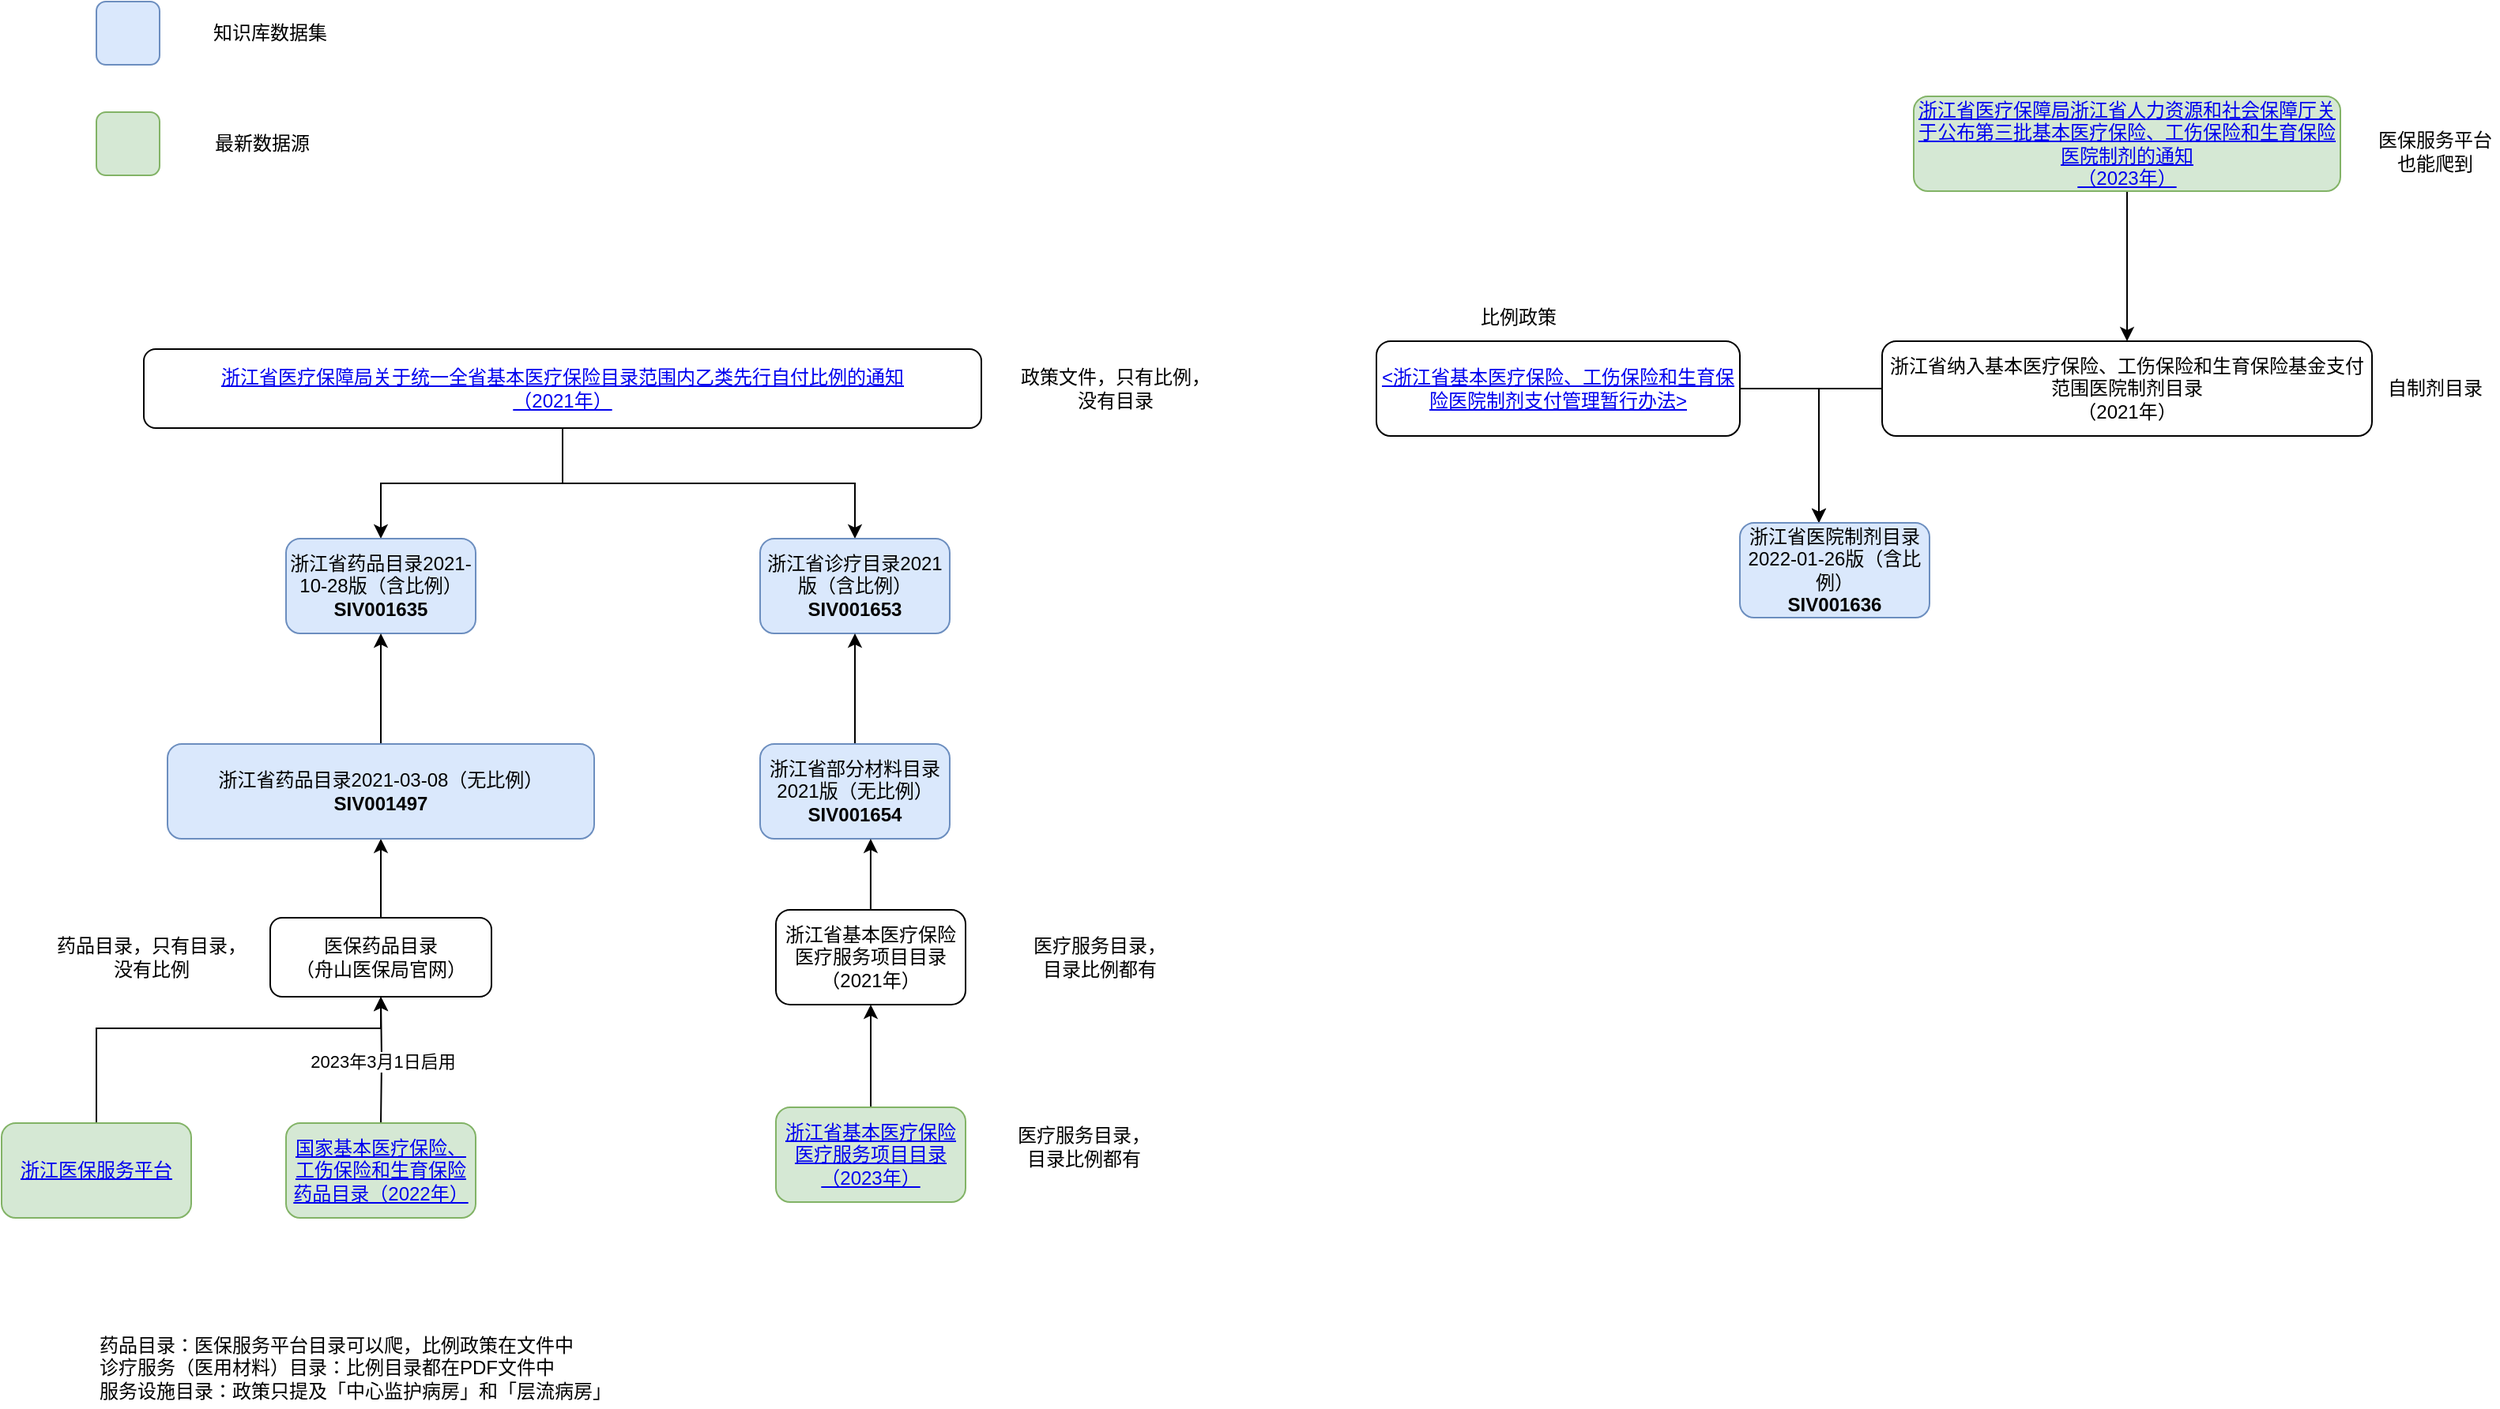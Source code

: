 <mxfile version="23.0.2" type="github">
  <diagram name="Page-1" id="BYAd6YRiUkzF32hPVrgd">
    <mxGraphModel dx="2924" dy="2246" grid="1" gridSize="10" guides="1" tooltips="1" connect="1" arrows="1" fold="1" page="1" pageScale="1" pageWidth="850" pageHeight="1100" math="0" shadow="0">
      <root>
        <mxCell id="0" />
        <mxCell id="1" parent="0" />
        <mxCell id="m9JA2agfg_9Ffgb6oEko-12" style="edgeStyle=orthogonalEdgeStyle;rounded=0;orthogonalLoop=1;jettySize=auto;html=1;entryX=0.5;entryY=0;entryDx=0;entryDy=0;" parent="1" source="m9JA2agfg_9Ffgb6oEko-3" target="m9JA2agfg_9Ffgb6oEko-5" edge="1">
          <mxGeometry relative="1" as="geometry" />
        </mxCell>
        <mxCell id="m9JA2agfg_9Ffgb6oEko-15" style="edgeStyle=orthogonalEdgeStyle;rounded=0;orthogonalLoop=1;jettySize=auto;html=1;entryX=0.5;entryY=0;entryDx=0;entryDy=0;" parent="1" source="m9JA2agfg_9Ffgb6oEko-3" target="m9JA2agfg_9Ffgb6oEko-6" edge="1">
          <mxGeometry relative="1" as="geometry" />
        </mxCell>
        <mxCell id="m9JA2agfg_9Ffgb6oEko-3" value="&lt;a href=&quot;http://ybj.zj.gov.cn/art/2021/11/29/art_1229262886_58828981.html&quot;&gt;浙江省医疗保障局关于统一全省基本医疗保险目录范围内乙类先行自付比例的通知&lt;br&gt;（2021年）&lt;/a&gt;" style="rounded=1;whiteSpace=wrap;html=1;" parent="1" vertex="1">
          <mxGeometry x="50" y="50" width="530" height="50" as="geometry" />
        </mxCell>
        <mxCell id="m9JA2agfg_9Ffgb6oEko-5" value="浙江省药品目录2021-10-28版（含比例）&lt;br&gt;&lt;b&gt;SIV001635&lt;/b&gt;" style="rounded=1;whiteSpace=wrap;html=1;fillColor=#dae8fc;strokeColor=#6c8ebf;" parent="1" vertex="1">
          <mxGeometry x="140" y="170" width="120" height="60" as="geometry" />
        </mxCell>
        <mxCell id="m9JA2agfg_9Ffgb6oEko-6" value="浙江省诊疗目录2021版（含比例）&lt;br&gt;&lt;b&gt;SIV001653&lt;/b&gt;" style="rounded=1;whiteSpace=wrap;html=1;fillColor=#dae8fc;strokeColor=#6c8ebf;" parent="1" vertex="1">
          <mxGeometry x="440" y="170" width="120" height="60" as="geometry" />
        </mxCell>
        <mxCell id="m9JA2agfg_9Ffgb6oEko-7" value="政策文件，只有比例，没有目录" style="text;html=1;strokeColor=none;fillColor=none;align=center;verticalAlign=middle;whiteSpace=wrap;rounded=0;" parent="1" vertex="1">
          <mxGeometry x="600" y="60" width="130" height="30" as="geometry" />
        </mxCell>
        <mxCell id="m9JA2agfg_9Ffgb6oEko-13" style="edgeStyle=orthogonalEdgeStyle;rounded=0;orthogonalLoop=1;jettySize=auto;html=1;" parent="1" source="m9JA2agfg_9Ffgb6oEko-8" target="m9JA2agfg_9Ffgb6oEko-11" edge="1">
          <mxGeometry relative="1" as="geometry" />
        </mxCell>
        <mxCell id="m9JA2agfg_9Ffgb6oEko-8" value="医保药品目录&lt;br&gt;（舟山医保局官网）" style="rounded=1;whiteSpace=wrap;html=1;" parent="1" vertex="1">
          <mxGeometry x="130" y="410" width="140" height="50" as="geometry" />
        </mxCell>
        <mxCell id="m9JA2agfg_9Ffgb6oEko-9" value="药品目录，只有目录，没有比例" style="text;html=1;strokeColor=none;fillColor=none;align=center;verticalAlign=middle;whiteSpace=wrap;rounded=0;" parent="1" vertex="1">
          <mxGeometry x="-10" y="420" width="130" height="30" as="geometry" />
        </mxCell>
        <mxCell id="m9JA2agfg_9Ffgb6oEko-14" style="edgeStyle=orthogonalEdgeStyle;rounded=0;orthogonalLoop=1;jettySize=auto;html=1;entryX=0.5;entryY=1;entryDx=0;entryDy=0;" parent="1" source="m9JA2agfg_9Ffgb6oEko-11" target="m9JA2agfg_9Ffgb6oEko-5" edge="1">
          <mxGeometry relative="1" as="geometry" />
        </mxCell>
        <mxCell id="m9JA2agfg_9Ffgb6oEko-11" value="浙江省药品目录2021-03-08（无比例）&lt;br&gt;&lt;div&gt;&lt;b&gt;SIV001497&lt;/b&gt;&lt;/div&gt;" style="rounded=1;whiteSpace=wrap;html=1;fillColor=#dae8fc;strokeColor=#6c8ebf;" parent="1" vertex="1">
          <mxGeometry x="65" y="300" width="270" height="60" as="geometry" />
        </mxCell>
        <mxCell id="m9JA2agfg_9Ffgb6oEko-16" value="浙江省基本医疗保险医疗服务项目目录（2021年）" style="rounded=1;whiteSpace=wrap;html=1;" parent="1" vertex="1">
          <mxGeometry x="450" y="405" width="120" height="60" as="geometry" />
        </mxCell>
        <mxCell id="m9JA2agfg_9Ffgb6oEko-21" style="edgeStyle=orthogonalEdgeStyle;rounded=0;orthogonalLoop=1;jettySize=auto;html=1;" parent="1" source="m9JA2agfg_9Ffgb6oEko-17" target="m9JA2agfg_9Ffgb6oEko-6" edge="1">
          <mxGeometry relative="1" as="geometry" />
        </mxCell>
        <mxCell id="m9JA2agfg_9Ffgb6oEko-17" value="浙江省部分材料目录2021版（无比例）&lt;br&gt;&lt;b&gt;SIV001654&lt;/b&gt;" style="rounded=1;whiteSpace=wrap;html=1;fillColor=#dae8fc;strokeColor=#6c8ebf;" parent="1" vertex="1">
          <mxGeometry x="440" y="300" width="120" height="60" as="geometry" />
        </mxCell>
        <mxCell id="m9JA2agfg_9Ffgb6oEko-19" style="edgeStyle=orthogonalEdgeStyle;rounded=0;orthogonalLoop=1;jettySize=auto;html=1;entryX=0.583;entryY=1;entryDx=0;entryDy=0;entryPerimeter=0;" parent="1" source="m9JA2agfg_9Ffgb6oEko-16" target="m9JA2agfg_9Ffgb6oEko-17" edge="1">
          <mxGeometry relative="1" as="geometry" />
        </mxCell>
        <mxCell id="m9JA2agfg_9Ffgb6oEko-20" value="医疗服务目录，&lt;br&gt;目录比例都有" style="text;html=1;strokeColor=none;fillColor=none;align=center;verticalAlign=middle;whiteSpace=wrap;rounded=0;" parent="1" vertex="1">
          <mxGeometry x="590" y="420" width="130" height="30" as="geometry" />
        </mxCell>
        <mxCell id="m9JA2agfg_9Ffgb6oEko-24" style="edgeStyle=orthogonalEdgeStyle;rounded=0;orthogonalLoop=1;jettySize=auto;html=1;entryX=0.5;entryY=1;entryDx=0;entryDy=0;" parent="1" target="m9JA2agfg_9Ffgb6oEko-8" edge="1">
          <mxGeometry relative="1" as="geometry">
            <mxPoint x="200" y="540" as="sourcePoint" />
          </mxGeometry>
        </mxCell>
        <mxCell id="UEc5cqNhAxj1e3aGzfUv-5" value="2023年3月1日启用" style="edgeLabel;html=1;align=center;verticalAlign=middle;resizable=0;points=[];" vertex="1" connectable="0" parent="m9JA2agfg_9Ffgb6oEko-24">
          <mxGeometry x="0.205" y="-1" relative="1" as="geometry">
            <mxPoint y="9" as="offset" />
          </mxGeometry>
        </mxCell>
        <mxCell id="UEc5cqNhAxj1e3aGzfUv-2" style="edgeStyle=orthogonalEdgeStyle;rounded=0;orthogonalLoop=1;jettySize=auto;html=1;entryX=0.5;entryY=1;entryDx=0;entryDy=0;" edge="1" parent="1" source="UEc5cqNhAxj1e3aGzfUv-1" target="m9JA2agfg_9Ffgb6oEko-16">
          <mxGeometry relative="1" as="geometry" />
        </mxCell>
        <mxCell id="UEc5cqNhAxj1e3aGzfUv-1" value="&lt;a href=&quot;http://ybj.zj.gov.cn/art/2023/1/10/art_1229225636_5052263.html&quot;&gt;浙江省基本医疗保险医疗服务项目目录（2023年）&lt;/a&gt;" style="rounded=1;whiteSpace=wrap;html=1;fillColor=#d5e8d4;strokeColor=#82b366;" vertex="1" parent="1">
          <mxGeometry x="450" y="530" width="120" height="60" as="geometry" />
        </mxCell>
        <mxCell id="UEc5cqNhAxj1e3aGzfUv-4" value="&lt;a href=&quot;http://ybj.zj.gov.cn/art/2023/3/1/art_1229225636_5074403.html&quot;&gt;国家基本医疗保险、工伤保险和生育保险药品目录（2022年）&lt;/a&gt;" style="rounded=1;whiteSpace=wrap;html=1;fillColor=#d5e8d4;strokeColor=#82b366;" vertex="1" parent="1">
          <mxGeometry x="140" y="540" width="120" height="60" as="geometry" />
        </mxCell>
        <mxCell id="UEc5cqNhAxj1e3aGzfUv-7" style="edgeStyle=orthogonalEdgeStyle;rounded=0;orthogonalLoop=1;jettySize=auto;html=1;" edge="1" parent="1" source="UEc5cqNhAxj1e3aGzfUv-6" target="m9JA2agfg_9Ffgb6oEko-8">
          <mxGeometry relative="1" as="geometry">
            <Array as="points">
              <mxPoint x="20" y="480" />
              <mxPoint x="200" y="480" />
            </Array>
          </mxGeometry>
        </mxCell>
        <mxCell id="UEc5cqNhAxj1e3aGzfUv-6" value="&lt;a href=&quot;https://zhyb.ybj.zj.gov.cn/#/search/MedicalTreatment&quot;&gt;浙江医保服务平台&lt;/a&gt;" style="rounded=1;whiteSpace=wrap;html=1;fillColor=#d5e8d4;strokeColor=#82b366;" vertex="1" parent="1">
          <mxGeometry x="-40" y="540" width="120" height="60" as="geometry" />
        </mxCell>
        <mxCell id="UEc5cqNhAxj1e3aGzfUv-11" style="edgeStyle=orthogonalEdgeStyle;rounded=0;orthogonalLoop=1;jettySize=auto;html=1;" edge="1" parent="1" source="UEc5cqNhAxj1e3aGzfUv-8" target="UEc5cqNhAxj1e3aGzfUv-10">
          <mxGeometry relative="1" as="geometry">
            <Array as="points">
              <mxPoint x="1110" y="75" />
            </Array>
          </mxGeometry>
        </mxCell>
        <mxCell id="UEc5cqNhAxj1e3aGzfUv-8" value="&lt;a href=&quot;https://zjjcmspublic.oss-cn-hangzhou-zwynet-d01-a.internet.cloud.zj.gov.cn/jcms_files/jcms1/web3190/site/attach/0/edf8e19eb4f746cc884567a6b8a70e32.pdf&quot;&gt;&amp;lt;浙江省基本医疗保险、工伤保险和生育保险医院制剂支付管理暂行办法&amp;gt;&lt;/a&gt;" style="rounded=1;whiteSpace=wrap;html=1;" vertex="1" parent="1">
          <mxGeometry x="830" y="45" width="230" height="60" as="geometry" />
        </mxCell>
        <mxCell id="UEc5cqNhAxj1e3aGzfUv-12" style="edgeStyle=orthogonalEdgeStyle;rounded=0;orthogonalLoop=1;jettySize=auto;html=1;" edge="1" parent="1" source="UEc5cqNhAxj1e3aGzfUv-9" target="UEc5cqNhAxj1e3aGzfUv-10">
          <mxGeometry relative="1" as="geometry">
            <Array as="points">
              <mxPoint x="1110" y="75" />
            </Array>
          </mxGeometry>
        </mxCell>
        <mxCell id="UEc5cqNhAxj1e3aGzfUv-9" value="浙江省纳入基本医疗保险、工伤保险和生育保险基金支付范围医院制剂目录&lt;br&gt;（2021年）" style="rounded=1;whiteSpace=wrap;html=1;" vertex="1" parent="1">
          <mxGeometry x="1150" y="45" width="310" height="60" as="geometry" />
        </mxCell>
        <mxCell id="UEc5cqNhAxj1e3aGzfUv-10" value="浙江省医院制剂目录2022-01-26版（含比例）&lt;br&gt;&lt;b&gt;SIV001636&lt;/b&gt;" style="rounded=1;whiteSpace=wrap;html=1;fillColor=#dae8fc;strokeColor=#6c8ebf;" vertex="1" parent="1">
          <mxGeometry x="1060" y="160" width="120" height="60" as="geometry" />
        </mxCell>
        <mxCell id="UEc5cqNhAxj1e3aGzfUv-16" style="rounded=0;orthogonalLoop=1;jettySize=auto;html=1;" edge="1" parent="1" source="UEc5cqNhAxj1e3aGzfUv-14" target="UEc5cqNhAxj1e3aGzfUv-9">
          <mxGeometry relative="1" as="geometry" />
        </mxCell>
        <mxCell id="UEc5cqNhAxj1e3aGzfUv-14" value="&lt;a href=&quot;http://ybj.zj.gov.cn/art/2023/12/29/art_1229113757_2506286.html&quot;&gt;浙江省医疗保障局浙江省人力资源和社会保障厅关于公布第三批基本医疗保险、工伤保险和生育保险医院制剂的通知&lt;br&gt;（2023年）&lt;/a&gt;" style="rounded=1;whiteSpace=wrap;html=1;fillColor=#d5e8d4;strokeColor=#82b366;" vertex="1" parent="1">
          <mxGeometry x="1170" y="-110" width="270" height="60" as="geometry" />
        </mxCell>
        <mxCell id="UEc5cqNhAxj1e3aGzfUv-17" value="" style="rounded=1;whiteSpace=wrap;html=1;fillColor=#dae8fc;strokeColor=#6c8ebf;" vertex="1" parent="1">
          <mxGeometry x="20" y="-170" width="40" height="40" as="geometry" />
        </mxCell>
        <mxCell id="UEc5cqNhAxj1e3aGzfUv-18" value="知识库数据集" style="text;html=1;strokeColor=none;fillColor=none;align=center;verticalAlign=middle;whiteSpace=wrap;rounded=0;" vertex="1" parent="1">
          <mxGeometry x="65" y="-165" width="130" height="30" as="geometry" />
        </mxCell>
        <mxCell id="UEc5cqNhAxj1e3aGzfUv-19" value="" style="rounded=1;whiteSpace=wrap;html=1;fillColor=#d5e8d4;strokeColor=#82b366;" vertex="1" parent="1">
          <mxGeometry x="20" y="-100" width="40" height="40" as="geometry" />
        </mxCell>
        <mxCell id="UEc5cqNhAxj1e3aGzfUv-20" value="最新数据源" style="text;html=1;strokeColor=none;fillColor=none;align=center;verticalAlign=middle;whiteSpace=wrap;rounded=0;" vertex="1" parent="1">
          <mxGeometry x="60" y="-95" width="130" height="30" as="geometry" />
        </mxCell>
        <mxCell id="UEc5cqNhAxj1e3aGzfUv-21" value="比例政策" style="text;html=1;strokeColor=none;fillColor=none;align=center;verticalAlign=middle;whiteSpace=wrap;rounded=0;" vertex="1" parent="1">
          <mxGeometry x="890" y="15" width="60" height="30" as="geometry" />
        </mxCell>
        <mxCell id="UEc5cqNhAxj1e3aGzfUv-22" value="自制剂目录" style="text;html=1;strokeColor=none;fillColor=none;align=center;verticalAlign=middle;whiteSpace=wrap;rounded=0;" vertex="1" parent="1">
          <mxGeometry x="1460" y="60" width="80" height="30" as="geometry" />
        </mxCell>
        <mxCell id="UEc5cqNhAxj1e3aGzfUv-23" value="医疗服务目录，&lt;br&gt;目录比例都有" style="text;html=1;strokeColor=none;fillColor=none;align=center;verticalAlign=middle;whiteSpace=wrap;rounded=0;" vertex="1" parent="1">
          <mxGeometry x="580" y="540" width="130" height="30" as="geometry" />
        </mxCell>
        <mxCell id="UEc5cqNhAxj1e3aGzfUv-25" value="药品目录：医保服务平台目录可以爬，比例政策在文件中&lt;br&gt;诊疗服务（医用材料）目录：比例目录都在PDF文件中&lt;br&gt;服务设施目录：政策只提及「中心监护病房」和「层流病房」" style="text;html=1;strokeColor=none;fillColor=none;align=left;verticalAlign=middle;whiteSpace=wrap;rounded=0;" vertex="1" parent="1">
          <mxGeometry x="20" y="670" width="380" height="50" as="geometry" />
        </mxCell>
        <mxCell id="UEc5cqNhAxj1e3aGzfUv-26" value="医保服务平台也能爬到" style="text;html=1;strokeColor=none;fillColor=none;align=center;verticalAlign=middle;whiteSpace=wrap;rounded=0;" vertex="1" parent="1">
          <mxGeometry x="1460" y="-90" width="80" height="30" as="geometry" />
        </mxCell>
      </root>
    </mxGraphModel>
  </diagram>
</mxfile>
